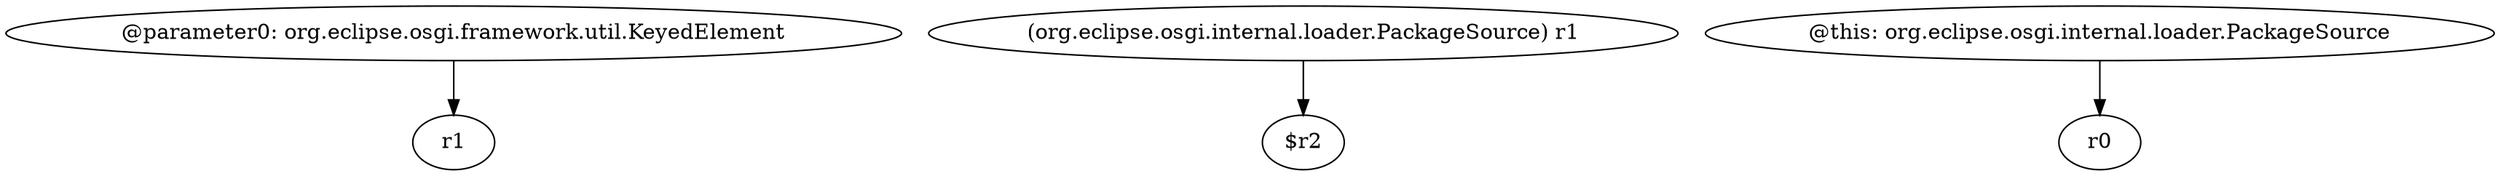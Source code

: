 digraph g {
0[label="@parameter0: org.eclipse.osgi.framework.util.KeyedElement"]
1[label="r1"]
0->1[label=""]
2[label="(org.eclipse.osgi.internal.loader.PackageSource) r1"]
3[label="$r2"]
2->3[label=""]
4[label="@this: org.eclipse.osgi.internal.loader.PackageSource"]
5[label="r0"]
4->5[label=""]
}
